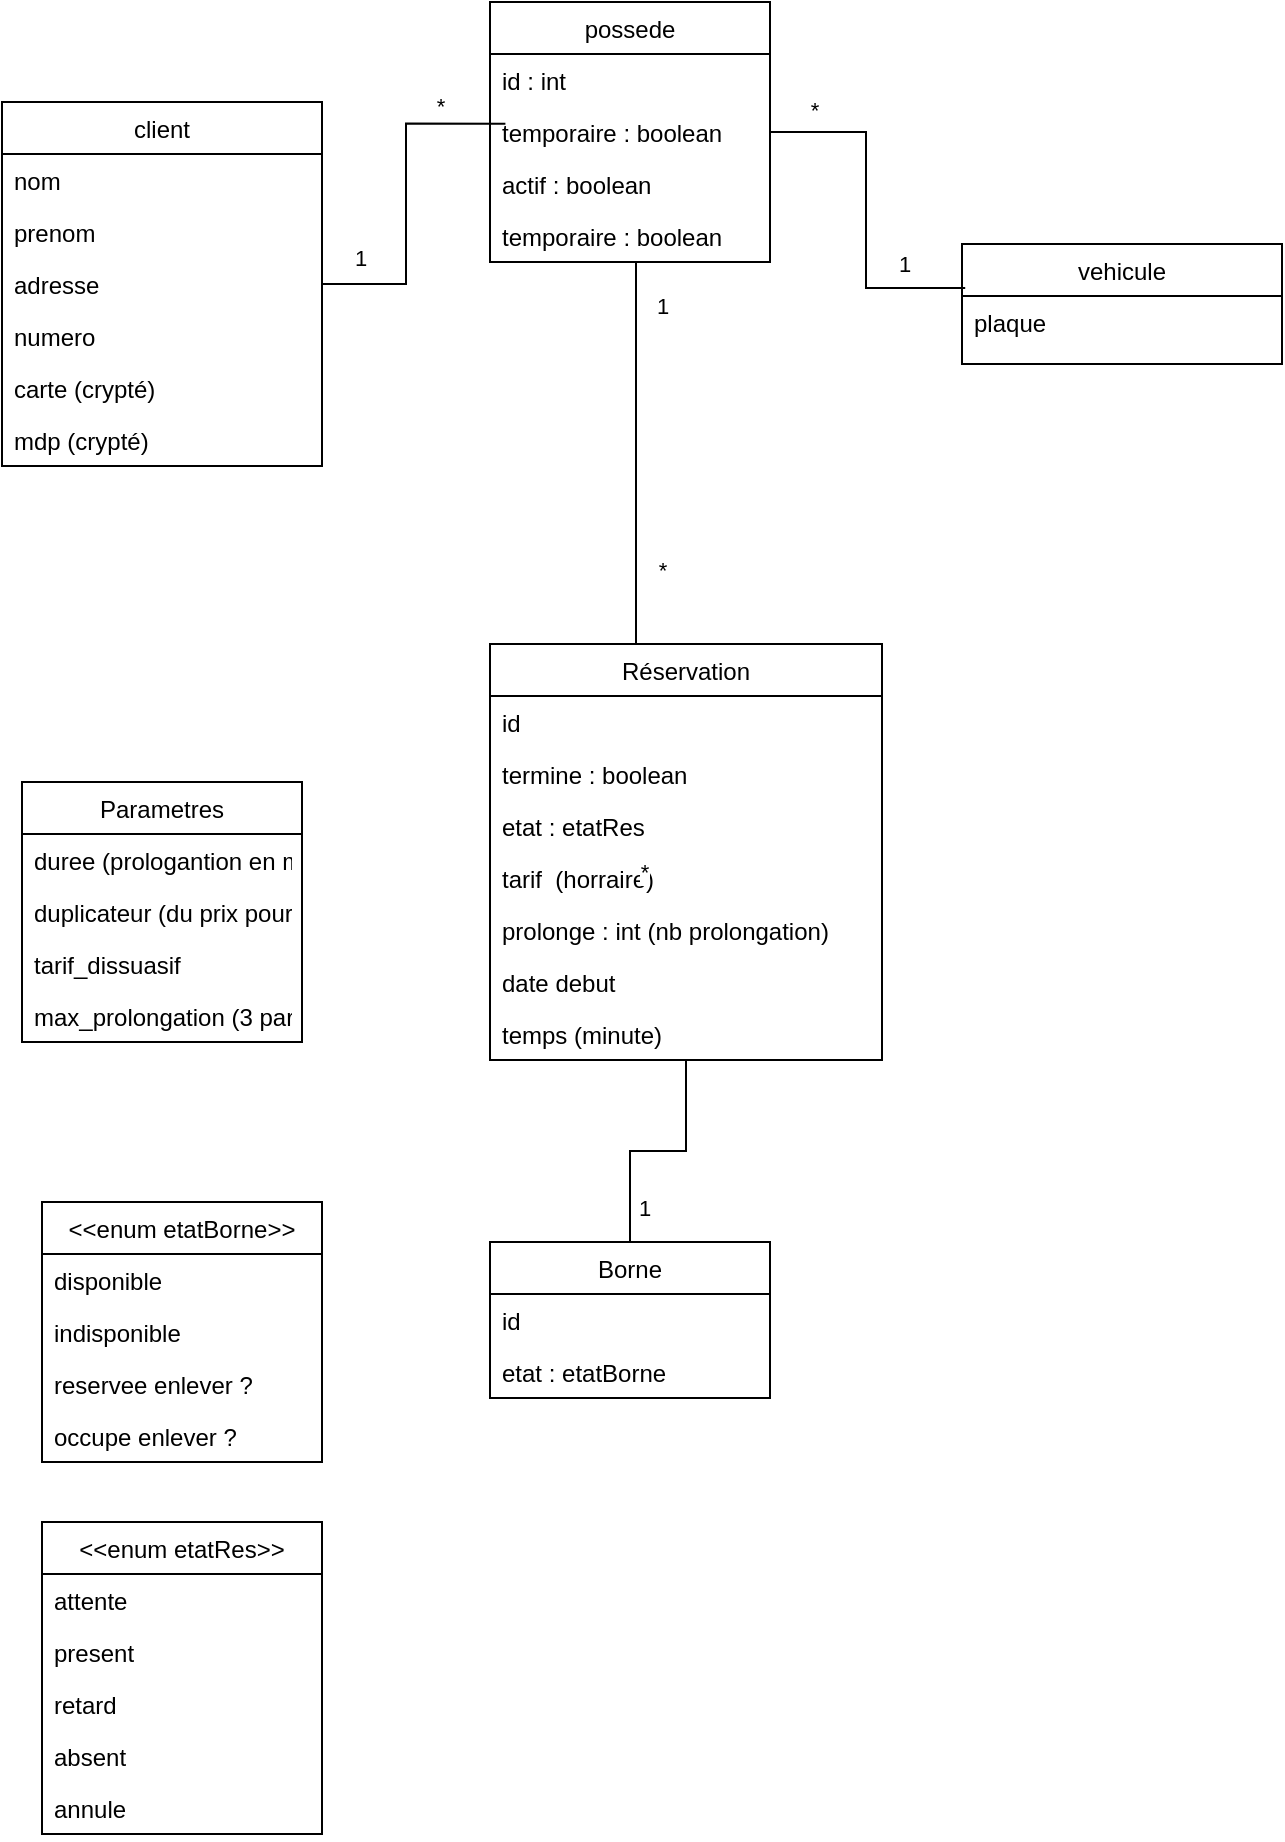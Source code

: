 <mxfile version="18.1.3" type="device" pages="5"><diagram id="_DnQJifFO9U6AT7fsHA0" name="Page-1"><mxGraphModel dx="951" dy="953" grid="1" gridSize="10" guides="1" tooltips="1" connect="1" arrows="1" fold="1" page="1" pageScale="1" pageWidth="827" pageHeight="1169" math="0" shadow="0"><root><mxCell id="0"/><mxCell id="1" parent="0"/><mxCell id="Bvrbdbec4DFN22DGj1Hg-1" value="client" style="swimlane;fontStyle=0;align=center;verticalAlign=top;childLayout=stackLayout;horizontal=1;startSize=26;horizontalStack=0;resizeParent=1;resizeLast=0;collapsible=1;marginBottom=0;rounded=0;shadow=0;strokeWidth=1;" parent="1" vertex="1"><mxGeometry x="880" y="250" width="160" height="182" as="geometry"><mxRectangle x="230" y="140" width="160" height="26" as="alternateBounds"/></mxGeometry></mxCell><mxCell id="Bvrbdbec4DFN22DGj1Hg-2" value="nom    " style="text;align=left;verticalAlign=top;spacingLeft=4;spacingRight=4;overflow=hidden;rotatable=0;points=[[0,0.5],[1,0.5]];portConstraint=eastwest;" parent="Bvrbdbec4DFN22DGj1Hg-1" vertex="1"><mxGeometry y="26" width="160" height="26" as="geometry"/></mxCell><mxCell id="Bvrbdbec4DFN22DGj1Hg-3" value="prenom" style="text;align=left;verticalAlign=top;spacingLeft=4;spacingRight=4;overflow=hidden;rotatable=0;points=[[0,0.5],[1,0.5]];portConstraint=eastwest;rounded=0;shadow=0;html=0;" parent="Bvrbdbec4DFN22DGj1Hg-1" vertex="1"><mxGeometry y="52" width="160" height="26" as="geometry"/></mxCell><mxCell id="Bvrbdbec4DFN22DGj1Hg-4" value="adresse" style="text;align=left;verticalAlign=top;spacingLeft=4;spacingRight=4;overflow=hidden;rotatable=0;points=[[0,0.5],[1,0.5]];portConstraint=eastwest;rounded=0;shadow=0;html=0;" parent="Bvrbdbec4DFN22DGj1Hg-1" vertex="1"><mxGeometry y="78" width="160" height="26" as="geometry"/></mxCell><mxCell id="Bvrbdbec4DFN22DGj1Hg-5" value="numero" style="text;align=left;verticalAlign=top;spacingLeft=4;spacingRight=4;overflow=hidden;rotatable=0;points=[[0,0.5],[1,0.5]];portConstraint=eastwest;rounded=0;shadow=0;html=0;" parent="Bvrbdbec4DFN22DGj1Hg-1" vertex="1"><mxGeometry y="104" width="160" height="26" as="geometry"/></mxCell><mxCell id="Bvrbdbec4DFN22DGj1Hg-6" value="carte (crypté)" style="text;align=left;verticalAlign=top;spacingLeft=4;spacingRight=4;overflow=hidden;rotatable=0;points=[[0,0.5],[1,0.5]];portConstraint=eastwest;rounded=0;shadow=0;html=0;" parent="Bvrbdbec4DFN22DGj1Hg-1" vertex="1"><mxGeometry y="130" width="160" height="26" as="geometry"/></mxCell><mxCell id="Bvrbdbec4DFN22DGj1Hg-7" value="mdp (crypté)" style="text;align=left;verticalAlign=top;spacingLeft=4;spacingRight=4;overflow=hidden;rotatable=0;points=[[0,0.5],[1,0.5]];portConstraint=eastwest;rounded=0;shadow=0;html=0;" parent="Bvrbdbec4DFN22DGj1Hg-1" vertex="1"><mxGeometry y="156" width="160" height="26" as="geometry"/></mxCell><mxCell id="Bvrbdbec4DFN22DGj1Hg-8" value="vehicule" style="swimlane;fontStyle=0;align=center;verticalAlign=top;childLayout=stackLayout;horizontal=1;startSize=26;horizontalStack=0;resizeParent=1;resizeLast=0;collapsible=1;marginBottom=0;rounded=0;shadow=0;strokeWidth=1;" parent="1" vertex="1"><mxGeometry x="1360" y="321" width="160" height="60" as="geometry"><mxRectangle x="230" y="140" width="160" height="26" as="alternateBounds"/></mxGeometry></mxCell><mxCell id="Bvrbdbec4DFN22DGj1Hg-9" value="plaque" style="text;align=left;verticalAlign=top;spacingLeft=4;spacingRight=4;overflow=hidden;rotatable=0;points=[[0,0.5],[1,0.5]];portConstraint=eastwest;rounded=0;shadow=0;html=0;" parent="Bvrbdbec4DFN22DGj1Hg-8" vertex="1"><mxGeometry y="26" width="160" height="26" as="geometry"/></mxCell><mxCell id="Bvrbdbec4DFN22DGj1Hg-10" style="edgeStyle=orthogonalEdgeStyle;rounded=0;orthogonalLoop=1;jettySize=auto;html=1;exitX=1;exitY=0.5;exitDx=0;exitDy=0;entryX=0.01;entryY=0.367;entryDx=0;entryDy=0;entryPerimeter=0;endArrow=none;endFill=0;" parent="1" source="Bvrbdbec4DFN22DGj1Hg-13" target="Bvrbdbec4DFN22DGj1Hg-8" edge="1"><mxGeometry relative="1" as="geometry"/></mxCell><mxCell id="Bvrbdbec4DFN22DGj1Hg-11" value="*" style="edgeLabel;html=1;align=center;verticalAlign=middle;resizable=0;points=[];" parent="Bvrbdbec4DFN22DGj1Hg-10" vertex="1" connectable="0"><mxGeometry x="-0.748" y="2" relative="1" as="geometry"><mxPoint y="-9" as="offset"/></mxGeometry></mxCell><mxCell id="Bvrbdbec4DFN22DGj1Hg-12" value="1" style="edgeLabel;html=1;align=center;verticalAlign=middle;resizable=0;points=[];" parent="Bvrbdbec4DFN22DGj1Hg-10" vertex="1" connectable="0"><mxGeometry x="0.643" relative="1" as="geometry"><mxPoint y="-12" as="offset"/></mxGeometry></mxCell><mxCell id="Bvrbdbec4DFN22DGj1Hg-13" value="possede" style="swimlane;fontStyle=0;childLayout=stackLayout;horizontal=1;startSize=26;fillColor=none;horizontalStack=0;resizeParent=1;resizeParentMax=0;resizeLast=0;collapsible=1;marginBottom=0;" parent="1" vertex="1"><mxGeometry x="1124" y="200" width="140" height="130" as="geometry"/></mxCell><mxCell id="Bvrbdbec4DFN22DGj1Hg-47" value="id : int" style="text;strokeColor=none;fillColor=none;align=left;verticalAlign=top;spacingLeft=4;spacingRight=4;overflow=hidden;rotatable=0;points=[[0,0.5],[1,0.5]];portConstraint=eastwest;" parent="Bvrbdbec4DFN22DGj1Hg-13" vertex="1"><mxGeometry y="26" width="140" height="26" as="geometry"/></mxCell><mxCell id="Bvrbdbec4DFN22DGj1Hg-14" value="temporaire : boolean" style="text;strokeColor=none;fillColor=none;align=left;verticalAlign=top;spacingLeft=4;spacingRight=4;overflow=hidden;rotatable=0;points=[[0,0.5],[1,0.5]];portConstraint=eastwest;" parent="Bvrbdbec4DFN22DGj1Hg-13" vertex="1"><mxGeometry y="52" width="140" height="26" as="geometry"/></mxCell><mxCell id="Bvrbdbec4DFN22DGj1Hg-15" value="actif : boolean" style="text;strokeColor=none;fillColor=none;align=left;verticalAlign=top;spacingLeft=4;spacingRight=4;overflow=hidden;rotatable=0;points=[[0,0.5],[1,0.5]];portConstraint=eastwest;" parent="Bvrbdbec4DFN22DGj1Hg-13" vertex="1"><mxGeometry y="78" width="140" height="26" as="geometry"/></mxCell><mxCell id="Bvrbdbec4DFN22DGj1Hg-46" value="temporaire : boolean" style="text;strokeColor=none;fillColor=none;align=left;verticalAlign=top;spacingLeft=4;spacingRight=4;overflow=hidden;rotatable=0;points=[[0,0.5],[1,0.5]];portConstraint=eastwest;" parent="Bvrbdbec4DFN22DGj1Hg-13" vertex="1"><mxGeometry y="104" width="140" height="26" as="geometry"/></mxCell><mxCell id="Bvrbdbec4DFN22DGj1Hg-16" style="edgeStyle=orthogonalEdgeStyle;rounded=0;orthogonalLoop=1;jettySize=auto;html=1;exitX=1;exitY=0.5;exitDx=0;exitDy=0;entryX=0.055;entryY=0.468;entryDx=0;entryDy=0;entryPerimeter=0;endArrow=none;endFill=0;" parent="1" source="Bvrbdbec4DFN22DGj1Hg-4" target="Bvrbdbec4DFN22DGj1Hg-13" edge="1"><mxGeometry relative="1" as="geometry"/></mxCell><mxCell id="Bvrbdbec4DFN22DGj1Hg-17" value="1" style="edgeLabel;html=1;align=center;verticalAlign=middle;resizable=0;points=[];" parent="Bvrbdbec4DFN22DGj1Hg-16" vertex="1" connectable="0"><mxGeometry x="-0.781" y="-1" relative="1" as="geometry"><mxPoint y="-14" as="offset"/></mxGeometry></mxCell><mxCell id="Bvrbdbec4DFN22DGj1Hg-18" value="*" style="edgeLabel;html=1;align=center;verticalAlign=middle;resizable=0;points=[];" parent="Bvrbdbec4DFN22DGj1Hg-16" vertex="1" connectable="0"><mxGeometry x="0.614" y="2" relative="1" as="geometry"><mxPoint y="-7" as="offset"/></mxGeometry></mxCell><mxCell id="Bvrbdbec4DFN22DGj1Hg-19" style="edgeStyle=orthogonalEdgeStyle;rounded=0;orthogonalLoop=1;jettySize=auto;html=1;exitX=0.5;exitY=0;exitDx=0;exitDy=0;endArrow=none;endFill=0;" parent="1" edge="1"><mxGeometry relative="1" as="geometry"><mxPoint x="1189" y="521" as="sourcePoint"/><mxPoint x="1197" y="330" as="targetPoint"/><Array as="points"><mxPoint x="1197" y="521"/></Array></mxGeometry></mxCell><mxCell id="Bvrbdbec4DFN22DGj1Hg-20" value="1" style="edgeLabel;html=1;align=center;verticalAlign=middle;resizable=0;points=[];" parent="Bvrbdbec4DFN22DGj1Hg-19" vertex="1" connectable="0"><mxGeometry x="0.777" y="-4" relative="1" as="geometry"><mxPoint x="9" as="offset"/></mxGeometry></mxCell><mxCell id="Bvrbdbec4DFN22DGj1Hg-21" value="*" style="edgeLabel;html=1;align=center;verticalAlign=middle;resizable=0;points=[];" parent="Bvrbdbec4DFN22DGj1Hg-19" vertex="1" connectable="0"><mxGeometry x="-0.549" y="-1" relative="1" as="geometry"><mxPoint x="12" as="offset"/></mxGeometry></mxCell><mxCell id="Bvrbdbec4DFN22DGj1Hg-22" value="Réservation" style="swimlane;fontStyle=0;childLayout=stackLayout;horizontal=1;startSize=26;fillColor=none;horizontalStack=0;resizeParent=1;resizeParentMax=0;resizeLast=0;collapsible=1;marginBottom=0;" parent="1" vertex="1"><mxGeometry x="1124" y="521" width="196" height="208" as="geometry"/></mxCell><mxCell id="Bvrbdbec4DFN22DGj1Hg-23" value="id" style="text;strokeColor=none;fillColor=none;align=left;verticalAlign=top;spacingLeft=4;spacingRight=4;overflow=hidden;rotatable=0;points=[[0,0.5],[1,0.5]];portConstraint=eastwest;" parent="Bvrbdbec4DFN22DGj1Hg-22" vertex="1"><mxGeometry y="26" width="196" height="26" as="geometry"/></mxCell><mxCell id="Bvrbdbec4DFN22DGj1Hg-37" value="termine : boolean" style="text;strokeColor=none;fillColor=none;align=left;verticalAlign=top;spacingLeft=4;spacingRight=4;overflow=hidden;rotatable=0;points=[[0,0.5],[1,0.5]];portConstraint=eastwest;" parent="Bvrbdbec4DFN22DGj1Hg-22" vertex="1"><mxGeometry y="52" width="196" height="26" as="geometry"/></mxCell><mxCell id="Bvrbdbec4DFN22DGj1Hg-38" value="etat : etatRes" style="text;strokeColor=none;fillColor=none;align=left;verticalAlign=top;spacingLeft=4;spacingRight=4;overflow=hidden;rotatable=0;points=[[0,0.5],[1,0.5]];portConstraint=eastwest;" parent="Bvrbdbec4DFN22DGj1Hg-22" vertex="1"><mxGeometry y="78" width="196" height="26" as="geometry"/></mxCell><mxCell id="Bvrbdbec4DFN22DGj1Hg-48" value="tarif  (horraire)" style="text;strokeColor=none;fillColor=none;align=left;verticalAlign=top;spacingLeft=4;spacingRight=4;overflow=hidden;rotatable=0;points=[[0,0.5],[1,0.5]];portConstraint=eastwest;" parent="Bvrbdbec4DFN22DGj1Hg-22" vertex="1"><mxGeometry y="104" width="196" height="26" as="geometry"/></mxCell><mxCell id="Bvrbdbec4DFN22DGj1Hg-54" value="prolonge : int (nb prolongation)" style="text;strokeColor=none;fillColor=none;align=left;verticalAlign=top;spacingLeft=4;spacingRight=4;overflow=hidden;rotatable=0;points=[[0,0.5],[1,0.5]];portConstraint=eastwest;" parent="Bvrbdbec4DFN22DGj1Hg-22" vertex="1"><mxGeometry y="130" width="196" height="26" as="geometry"/></mxCell><mxCell id="KHbiVfdZpJpeIsGCwvFD-1" value="date debut " style="text;strokeColor=none;fillColor=none;align=left;verticalAlign=top;spacingLeft=4;spacingRight=4;overflow=hidden;rotatable=0;points=[[0,0.5],[1,0.5]];portConstraint=eastwest;" parent="Bvrbdbec4DFN22DGj1Hg-22" vertex="1"><mxGeometry y="156" width="196" height="26" as="geometry"/></mxCell><mxCell id="KHbiVfdZpJpeIsGCwvFD-2" value="temps (minute) " style="text;strokeColor=none;fillColor=none;align=left;verticalAlign=top;spacingLeft=4;spacingRight=4;overflow=hidden;rotatable=0;points=[[0,0.5],[1,0.5]];portConstraint=eastwest;" parent="Bvrbdbec4DFN22DGj1Hg-22" vertex="1"><mxGeometry y="182" width="196" height="26" as="geometry"/></mxCell><mxCell id="Bvrbdbec4DFN22DGj1Hg-24" value="Parametres" style="swimlane;fontStyle=0;childLayout=stackLayout;horizontal=1;startSize=26;fillColor=none;horizontalStack=0;resizeParent=1;resizeParentMax=0;resizeLast=0;collapsible=1;marginBottom=0;" parent="1" vertex="1"><mxGeometry x="890" y="590" width="140" height="130" as="geometry"/></mxCell><mxCell id="Bvrbdbec4DFN22DGj1Hg-25" value="duree (prologantion en minute si retard&#10;" style="text;strokeColor=none;fillColor=none;align=left;verticalAlign=top;spacingLeft=4;spacingRight=4;overflow=hidden;rotatable=0;points=[[0,0.5],[1,0.5]];portConstraint=eastwest;" parent="Bvrbdbec4DFN22DGj1Hg-24" vertex="1"><mxGeometry y="26" width="140" height="26" as="geometry"/></mxCell><mxCell id="Bvrbdbec4DFN22DGj1Hg-51" value="duplicateur (du prix pour depassement)&#10;" style="text;strokeColor=none;fillColor=none;align=left;verticalAlign=top;spacingLeft=4;spacingRight=4;overflow=hidden;rotatable=0;points=[[0,0.5],[1,0.5]];portConstraint=eastwest;" parent="Bvrbdbec4DFN22DGj1Hg-24" vertex="1"><mxGeometry y="52" width="140" height="26" as="geometry"/></mxCell><mxCell id="Bvrbdbec4DFN22DGj1Hg-52" value="tarif_dissuasif&#10;" style="text;strokeColor=none;fillColor=none;align=left;verticalAlign=top;spacingLeft=4;spacingRight=4;overflow=hidden;rotatable=0;points=[[0,0.5],[1,0.5]];portConstraint=eastwest;" parent="Bvrbdbec4DFN22DGj1Hg-24" vertex="1"><mxGeometry y="78" width="140" height="26" as="geometry"/></mxCell><mxCell id="Bvrbdbec4DFN22DGj1Hg-53" value="max_prolongation (3 par defaut)" style="text;strokeColor=none;fillColor=none;align=left;verticalAlign=top;spacingLeft=4;spacingRight=4;overflow=hidden;rotatable=0;points=[[0,0.5],[1,0.5]];portConstraint=eastwest;" parent="Bvrbdbec4DFN22DGj1Hg-24" vertex="1"><mxGeometry y="104" width="140" height="26" as="geometry"/></mxCell><mxCell id="Bvrbdbec4DFN22DGj1Hg-28" style="edgeStyle=orthogonalEdgeStyle;rounded=0;orthogonalLoop=1;jettySize=auto;html=1;exitX=0.5;exitY=0;exitDx=0;exitDy=0;endArrow=none;endFill=0;entryX=0.5;entryY=1;entryDx=0;entryDy=0;" parent="1" source="Bvrbdbec4DFN22DGj1Hg-26" target="Bvrbdbec4DFN22DGj1Hg-22" edge="1"><mxGeometry relative="1" as="geometry"><mxPoint x="1194" y="650" as="targetPoint"/></mxGeometry></mxCell><mxCell id="Bvrbdbec4DFN22DGj1Hg-26" value="Borne" style="swimlane;fontStyle=0;childLayout=stackLayout;horizontal=1;startSize=26;fillColor=none;horizontalStack=0;resizeParent=1;resizeParentMax=0;resizeLast=0;collapsible=1;marginBottom=0;" parent="1" vertex="1"><mxGeometry x="1124" y="820" width="140" height="78" as="geometry"/></mxCell><mxCell id="Bvrbdbec4DFN22DGj1Hg-27" value="id" style="text;strokeColor=none;fillColor=none;align=left;verticalAlign=top;spacingLeft=4;spacingRight=4;overflow=hidden;rotatable=0;points=[[0,0.5],[1,0.5]];portConstraint=eastwest;" parent="Bvrbdbec4DFN22DGj1Hg-26" vertex="1"><mxGeometry y="26" width="140" height="26" as="geometry"/></mxCell><mxCell id="Bvrbdbec4DFN22DGj1Hg-29" value="etat : etatBorne" style="text;strokeColor=none;fillColor=none;align=left;verticalAlign=top;spacingLeft=4;spacingRight=4;overflow=hidden;rotatable=0;points=[[0,0.5],[1,0.5]];portConstraint=eastwest;" parent="Bvrbdbec4DFN22DGj1Hg-26" vertex="1"><mxGeometry y="52" width="140" height="26" as="geometry"/></mxCell><mxCell id="Bvrbdbec4DFN22DGj1Hg-30" value="&lt;&lt;enum etatBorne&gt;&gt;" style="swimlane;fontStyle=0;childLayout=stackLayout;horizontal=1;startSize=26;fillColor=none;horizontalStack=0;resizeParent=1;resizeParentMax=0;resizeLast=0;collapsible=1;marginBottom=0;" parent="1" vertex="1"><mxGeometry x="900" y="800" width="140" height="130" as="geometry"/></mxCell><mxCell id="Bvrbdbec4DFN22DGj1Hg-31" value="disponible" style="text;strokeColor=none;fillColor=none;align=left;verticalAlign=top;spacingLeft=4;spacingRight=4;overflow=hidden;rotatable=0;points=[[0,0.5],[1,0.5]];portConstraint=eastwest;" parent="Bvrbdbec4DFN22DGj1Hg-30" vertex="1"><mxGeometry y="26" width="140" height="26" as="geometry"/></mxCell><mxCell id="Bvrbdbec4DFN22DGj1Hg-32" value="indisponible" style="text;strokeColor=none;fillColor=none;align=left;verticalAlign=top;spacingLeft=4;spacingRight=4;overflow=hidden;rotatable=0;points=[[0,0.5],[1,0.5]];portConstraint=eastwest;" parent="Bvrbdbec4DFN22DGj1Hg-30" vertex="1"><mxGeometry y="52" width="140" height="26" as="geometry"/></mxCell><mxCell id="Bvrbdbec4DFN22DGj1Hg-33" value="reservee enlever ?" style="text;strokeColor=none;fillColor=none;align=left;verticalAlign=top;spacingLeft=4;spacingRight=4;overflow=hidden;rotatable=0;points=[[0,0.5],[1,0.5]];portConstraint=eastwest;" parent="Bvrbdbec4DFN22DGj1Hg-30" vertex="1"><mxGeometry y="78" width="140" height="26" as="geometry"/></mxCell><mxCell id="Bvrbdbec4DFN22DGj1Hg-34" value="occupe enlever ?" style="text;strokeColor=none;fillColor=none;align=left;verticalAlign=top;spacingLeft=4;spacingRight=4;overflow=hidden;rotatable=0;points=[[0,0.5],[1,0.5]];portConstraint=eastwest;" parent="Bvrbdbec4DFN22DGj1Hg-30" vertex="1"><mxGeometry y="104" width="140" height="26" as="geometry"/></mxCell><mxCell id="Bvrbdbec4DFN22DGj1Hg-35" value="1" style="edgeLabel;html=1;align=center;verticalAlign=middle;resizable=0;points=[];" parent="1" vertex="1" connectable="0"><mxGeometry x="1207" y="810" as="geometry"><mxPoint x="-6" y="-7" as="offset"/></mxGeometry></mxCell><mxCell id="Bvrbdbec4DFN22DGj1Hg-36" value="*" style="edgeLabel;html=1;align=center;verticalAlign=middle;resizable=0;points=[];" parent="1" vertex="1" connectable="0"><mxGeometry x="1207" y="642" as="geometry"><mxPoint x="-6" y="-7" as="offset"/></mxGeometry></mxCell><mxCell id="Bvrbdbec4DFN22DGj1Hg-39" value="&lt;&lt;enum etatRes&gt;&gt;" style="swimlane;fontStyle=0;childLayout=stackLayout;horizontal=1;startSize=26;fillColor=none;horizontalStack=0;resizeParent=1;resizeParentMax=0;resizeLast=0;collapsible=1;marginBottom=0;" parent="1" vertex="1"><mxGeometry x="900" y="960" width="140" height="156" as="geometry"/></mxCell><mxCell id="Bvrbdbec4DFN22DGj1Hg-40" value="attente" style="text;strokeColor=none;fillColor=none;align=left;verticalAlign=top;spacingLeft=4;spacingRight=4;overflow=hidden;rotatable=0;points=[[0,0.5],[1,0.5]];portConstraint=eastwest;" parent="Bvrbdbec4DFN22DGj1Hg-39" vertex="1"><mxGeometry y="26" width="140" height="26" as="geometry"/></mxCell><mxCell id="Bvrbdbec4DFN22DGj1Hg-41" value="present" style="text;strokeColor=none;fillColor=none;align=left;verticalAlign=top;spacingLeft=4;spacingRight=4;overflow=hidden;rotatable=0;points=[[0,0.5],[1,0.5]];portConstraint=eastwest;" parent="Bvrbdbec4DFN22DGj1Hg-39" vertex="1"><mxGeometry y="52" width="140" height="26" as="geometry"/></mxCell><mxCell id="Bvrbdbec4DFN22DGj1Hg-42" value="retard " style="text;strokeColor=none;fillColor=none;align=left;verticalAlign=top;spacingLeft=4;spacingRight=4;overflow=hidden;rotatable=0;points=[[0,0.5],[1,0.5]];portConstraint=eastwest;" parent="Bvrbdbec4DFN22DGj1Hg-39" vertex="1"><mxGeometry y="78" width="140" height="26" as="geometry"/></mxCell><mxCell id="Bvrbdbec4DFN22DGj1Hg-45" value="absent" style="text;strokeColor=none;fillColor=none;align=left;verticalAlign=top;spacingLeft=4;spacingRight=4;overflow=hidden;rotatable=0;points=[[0,0.5],[1,0.5]];portConstraint=eastwest;" parent="Bvrbdbec4DFN22DGj1Hg-39" vertex="1"><mxGeometry y="104" width="140" height="26" as="geometry"/></mxCell><mxCell id="Bvrbdbec4DFN22DGj1Hg-44" value="annule" style="text;strokeColor=none;fillColor=none;align=left;verticalAlign=top;spacingLeft=4;spacingRight=4;overflow=hidden;rotatable=0;points=[[0,0.5],[1,0.5]];portConstraint=eastwest;" parent="Bvrbdbec4DFN22DGj1Hg-39" vertex="1"><mxGeometry y="130" width="140" height="26" as="geometry"/></mxCell></root></mxGraphModel></diagram><diagram id="lD17yxHKWvkytveplRxK" name="Page-2"><mxGraphModel dx="1185" dy="588" grid="1" gridSize="10" guides="1" tooltips="1" connect="1" arrows="1" fold="1" page="1" pageScale="1" pageWidth="827" pageHeight="1169" math="0" shadow="0"><root><mxCell id="w0CQirE-XBCrg6whhWoJ-0"/><mxCell id="w0CQirE-XBCrg6whhWoJ-1" parent="w0CQirE-XBCrg6whhWoJ-0"/><mxCell id="w0CQirE-XBCrg6whhWoJ-2" value="&lt;b&gt;&lt;font style=&quot;font-size: 18px&quot;&gt;News&lt;/font&gt;&lt;/b&gt;" style="text;html=1;strokeColor=none;fillColor=none;align=center;verticalAlign=middle;whiteSpace=wrap;rounded=0;fontSize=11;" vertex="1" parent="w0CQirE-XBCrg6whhWoJ-1"><mxGeometry x="384" y="80" width="60" height="30" as="geometry"/></mxCell><mxCell id="w0CQirE-XBCrg6whhWoJ-3" value="&lt;font style=&quot;font-size: 11px&quot;&gt;Lorem ipsum dolor sit amet, consectetur adipiscing elit. Aenean non ultricies est, ac ullamcorper mi. Vestibulum in sapien sagittis, vulputate nisl ut, condimentum tortor. Proin id laoreet nisl, non tristique libero. Vestibulum maximus purus purus. Aliquam arcu massa, interdum a bibendum non, imperdiet vel velit. Duis in ex quam. Nullam fermentum mi at lacus porta, ac sollicitudin nulla lobortis. Nullam in quam ultrices, dictum tortor eget, facilisis purus.&lt;/font&gt;" style="rounded=0;whiteSpace=wrap;html=1;fontSize=18;" vertex="1" parent="w0CQirE-XBCrg6whhWoJ-1"><mxGeometry x="276" y="130" width="276" height="270" as="geometry"/></mxCell><mxCell id="w0CQirE-XBCrg6whhWoJ-4" value="modifier" style="rounded=0;whiteSpace=wrap;html=1;fontSize=11;" vertex="1" parent="w0CQirE-XBCrg6whhWoJ-1"><mxGeometry x="300" y="410" width="114" height="20" as="geometry"/></mxCell><mxCell id="w0CQirE-XBCrg6whhWoJ-5" value="Statut : Validée" style="rounded=0;whiteSpace=wrap;html=1;fontSize=11;fillColor=#d5e8d4;strokeColor=#82b366;" vertex="1" parent="w0CQirE-XBCrg6whhWoJ-1"><mxGeometry x="276" y="130" width="120" height="20" as="geometry"/></mxCell><mxCell id="w0CQirE-XBCrg6whhWoJ-6" value="supprimer" style="rounded=0;whiteSpace=wrap;html=1;fontSize=11;" vertex="1" parent="w0CQirE-XBCrg6whhWoJ-1"><mxGeometry x="420" y="410" width="114" height="20" as="geometry"/></mxCell></root></mxGraphModel></diagram><diagram id="OseMMEDU-aOgntNhpm1w" name="Page-3"><mxGraphModel dx="460" dy="752" grid="1" gridSize="10" guides="1" tooltips="1" connect="1" arrows="1" fold="1" page="1" pageScale="1" pageWidth="827" pageHeight="1169" math="0" shadow="0"><root><mxCell id="3yHZFLaQYNfOLGzEMaSO-0"/><mxCell id="3yHZFLaQYNfOLGzEMaSO-1" parent="3yHZFLaQYNfOLGzEMaSO-0"/><mxCell id="3yHZFLaQYNfOLGzEMaSO-3" value="&lt;font style=&quot;font-size: 24px&quot;&gt;&lt;b&gt;Administration&lt;/b&gt;&lt;/font&gt;" style="text;html=1;strokeColor=none;fillColor=none;align=center;verticalAlign=middle;whiteSpace=wrap;rounded=0;fontSize=18;" vertex="1" parent="3yHZFLaQYNfOLGzEMaSO-1"><mxGeometry x="384" y="90" width="60" height="30" as="geometry"/></mxCell><mxCell id="3yHZFLaQYNfOLGzEMaSO-4" value="Changer les paramètres" style="rounded=0;whiteSpace=wrap;html=1;fontSize=24;" vertex="1" parent="3yHZFLaQYNfOLGzEMaSO-1"><mxGeometry x="306" y="160" width="216" height="60" as="geometry"/></mxCell><mxCell id="3yHZFLaQYNfOLGzEMaSO-5" value="Gestion des noms de domaine" style="rounded=0;whiteSpace=wrap;html=1;fontSize=24;" vertex="1" parent="3yHZFLaQYNfOLGzEMaSO-1"><mxGeometry x="306" y="240" width="216" height="60" as="geometry"/></mxCell></root></mxGraphModel></diagram><diagram id="_5cCTkBUJ4cK5V7IPutN" name="Page-4"><mxGraphModel dx="1185" dy="588" grid="1" gridSize="10" guides="1" tooltips="1" connect="1" arrows="1" fold="1" page="1" pageScale="1" pageWidth="827" pageHeight="1169" math="0" shadow="0"><root><mxCell id="aBhM5i-M9qUi2vFYPvP--0"/><mxCell id="aBhM5i-M9qUi2vFYPvP--1" parent="aBhM5i-M9qUi2vFYPvP--0"/><mxCell id="K9zGquhhRhNEAqeWWUgY-0" value="&lt;font style=&quot;font-size: 18px&quot;&gt;Recherche&lt;/font&gt;" style="text;html=1;strokeColor=none;fillColor=none;align=center;verticalAlign=middle;whiteSpace=wrap;rounded=0;fontSize=11;" vertex="1" parent="aBhM5i-M9qUi2vFYPvP--1"><mxGeometry x="430" y="90" width="60" height="30" as="geometry"/></mxCell><mxCell id="K9zGquhhRhNEAqeWWUgY-1" value="mots clé" style="rounded=0;whiteSpace=wrap;html=1;fontSize=11;" vertex="1" parent="aBhM5i-M9qUi2vFYPvP--1"><mxGeometry x="250" y="200" width="90" height="20" as="geometry"/></mxCell><mxCell id="K9zGquhhRhNEAqeWWUgY-2" value="&lt;font color=&quot;#b3b3b3&quot;&gt;entrer votre recherche...&lt;/font&gt;" style="rounded=0;whiteSpace=wrap;html=1;fontSize=11;" vertex="1" parent="aBhM5i-M9qUi2vFYPvP--1"><mxGeometry x="340" y="140" width="210" height="20" as="geometry"/></mxCell><mxCell id="K9zGquhhRhNEAqeWWUgY-3" value="&lt;font color=&quot;#000000&quot;&gt;domaine&lt;/font&gt;" style="rounded=0;whiteSpace=wrap;html=1;fontSize=11;fontColor=#B3B3B3;" vertex="1" parent="aBhM5i-M9qUi2vFYPvP--1"><mxGeometry x="250" y="180" width="90" height="20" as="geometry"/></mxCell><mxCell id="K9zGquhhRhNEAqeWWUgY-4" value="" style="rounded=0;whiteSpace=wrap;html=1;fontSize=11;" vertex="1" parent="aBhM5i-M9qUi2vFYPvP--1"><mxGeometry x="250" y="140" width="90" height="20" as="geometry"/></mxCell><mxCell id="K9zGquhhRhNEAqeWWUgY-5" value="..." style="rounded=0;whiteSpace=wrap;html=1;fontSize=11;" vertex="1" parent="aBhM5i-M9qUi2vFYPvP--1"><mxGeometry x="250" y="160" width="90" height="20" as="geometry"/></mxCell><mxCell id="K9zGquhhRhNEAqeWWUgY-12" value="Archive" style="rounded=0;whiteSpace=wrap;html=1;fontSize=11;fontColor=#000000;" vertex="1" parent="aBhM5i-M9qUi2vFYPvP--1"><mxGeometry x="580" y="140" width="50" height="20" as="geometry"/></mxCell><mxCell id="K9zGquhhRhNEAqeWWUgY-13" value="Non" style="rounded=0;whiteSpace=wrap;html=1;fontSize=11;fillColor=#f8cecc;strokeColor=#b85450;" vertex="1" parent="aBhM5i-M9qUi2vFYPvP--1"><mxGeometry x="630" y="140" width="30" height="20" as="geometry"/></mxCell><mxCell id="K9zGquhhRhNEAqeWWUgY-14" value="&lt;font style=&quot;font-size: 18px&quot;&gt;Résultat(s)&lt;/font&gt;" style="text;html=1;strokeColor=none;fillColor=none;align=center;verticalAlign=middle;whiteSpace=wrap;rounded=0;fontSize=11;" vertex="1" parent="aBhM5i-M9qUi2vFYPvP--1"><mxGeometry x="430" y="210" width="60" height="30" as="geometry"/></mxCell><mxCell id="K9zGquhhRhNEAqeWWUgY-15" value="News" style="rounded=0;whiteSpace=wrap;html=1;fontSize=11;fontColor=#000000;" vertex="1" parent="aBhM5i-M9qUi2vFYPvP--1"><mxGeometry x="400" y="260" width="120" height="60" as="geometry"/></mxCell><mxCell id="Ov9dPVuN3fKwLzCYdt3j-1" value="News" style="rounded=0;whiteSpace=wrap;html=1;fontSize=11;fontColor=#000000;" vertex="1" parent="aBhM5i-M9qUi2vFYPvP--1"><mxGeometry x="400" y="330" width="120" height="60" as="geometry"/></mxCell><mxCell id="Ov9dPVuN3fKwLzCYdt3j-2" value="News" style="rounded=0;whiteSpace=wrap;html=1;fontSize=11;fontColor=#000000;" vertex="1" parent="aBhM5i-M9qUi2vFYPvP--1"><mxGeometry x="400" y="400" width="120" height="60" as="geometry"/></mxCell><mxCell id="Ov9dPVuN3fKwLzCYdt3j-3" value="" style="rounded=0;whiteSpace=wrap;html=1;fontSize=11;fontColor=#000000;" vertex="1" parent="aBhM5i-M9qUi2vFYPvP--1"><mxGeometry x="540" y="250" width="10" height="220" as="geometry"/></mxCell><mxCell id="Ov9dPVuN3fKwLzCYdt3j-4" value="-&lt;br&gt;-&lt;br&gt;-" style="rounded=0;whiteSpace=wrap;html=1;fontSize=11;fontColor=#333333;fillColor=#f5f5f5;strokeColor=#666666;" vertex="1" parent="aBhM5i-M9qUi2vFYPvP--1"><mxGeometry x="540" y="280" width="10" height="40" as="geometry"/></mxCell></root></mxGraphModel></diagram><diagram id="cpg7__O5ncwoBT-ryQpT" name="Page-5"><mxGraphModel dx="1422" dy="705" grid="1" gridSize="10" guides="1" tooltips="1" connect="1" arrows="1" fold="1" page="1" pageScale="1" pageWidth="827" pageHeight="1169" math="0" shadow="0"><root><mxCell id="u30cSxgNcBtZSrJQzq_S-0"/><mxCell id="u30cSxgNcBtZSrJQzq_S-1" parent="u30cSxgNcBtZSrJQzq_S-0"/><mxCell id="u30cSxgNcBtZSrJQzq_S-2" value="&lt;font style=&quot;font-size: 18px&quot;&gt;&lt;b&gt;Créer News&lt;/b&gt;&lt;/font&gt;" style="text;html=1;strokeColor=none;fillColor=none;align=center;verticalAlign=middle;whiteSpace=wrap;rounded=0;fontSize=11;fontColor=#000000;" vertex="1" parent="u30cSxgNcBtZSrJQzq_S-1"><mxGeometry x="414" y="100" width="60" height="30" as="geometry"/></mxCell><mxCell id="u30cSxgNcBtZSrJQzq_S-3" value="" style="rounded=0;whiteSpace=wrap;html=1;fontSize=18;fontColor=#000000;" vertex="1" parent="u30cSxgNcBtZSrJQzq_S-1"><mxGeometry x="240" y="160" width="390" height="210" as="geometry"/></mxCell><mxCell id="u30cSxgNcBtZSrJQzq_S-4" value="Contenu :&amp;nbsp;" style="text;html=1;strokeColor=none;fillColor=none;align=center;verticalAlign=middle;whiteSpace=wrap;rounded=0;fontSize=18;fontColor=#000000;" vertex="1" parent="u30cSxgNcBtZSrJQzq_S-1"><mxGeometry x="288" y="160" width="96" height="30" as="geometry"/></mxCell><mxCell id="u30cSxgNcBtZSrJQzq_S-5" value="mot clé 1&amp;nbsp;" style="rounded=0;whiteSpace=wrap;html=1;fontSize=18;fontColor=#000000;" vertex="1" parent="u30cSxgNcBtZSrJQzq_S-1"><mxGeometry x="240" y="380" width="91" height="30" as="geometry"/></mxCell><mxCell id="u30cSxgNcBtZSrJQzq_S-6" value="mot clé 2&amp;nbsp;" style="rounded=0;whiteSpace=wrap;html=1;fontSize=18;fontColor=#000000;" vertex="1" parent="u30cSxgNcBtZSrJQzq_S-1"><mxGeometry x="340" y="380" width="91" height="30" as="geometry"/></mxCell><mxCell id="u30cSxgNcBtZSrJQzq_S-7" value="mot clé 3" style="rounded=0;whiteSpace=wrap;html=1;fontSize=18;fontColor=#000000;" vertex="1" parent="u30cSxgNcBtZSrJQzq_S-1"><mxGeometry x="441" y="380" width="91" height="30" as="geometry"/></mxCell><mxCell id="u30cSxgNcBtZSrJQzq_S-8" value="Domaine" style="rounded=0;whiteSpace=wrap;html=1;fontSize=18;fontColor=#000000;" vertex="1" parent="u30cSxgNcBtZSrJQzq_S-1"><mxGeometry x="540" y="380" width="91" height="30" as="geometry"/></mxCell><mxCell id="u30cSxgNcBtZSrJQzq_S-9" value="Créer" style="rounded=0;whiteSpace=wrap;html=1;fontSize=18;fillColor=#d5e8d4;strokeColor=#82b366;" vertex="1" parent="u30cSxgNcBtZSrJQzq_S-1"><mxGeometry x="404" y="450" width="80" height="40" as="geometry"/></mxCell></root></mxGraphModel></diagram></mxfile>